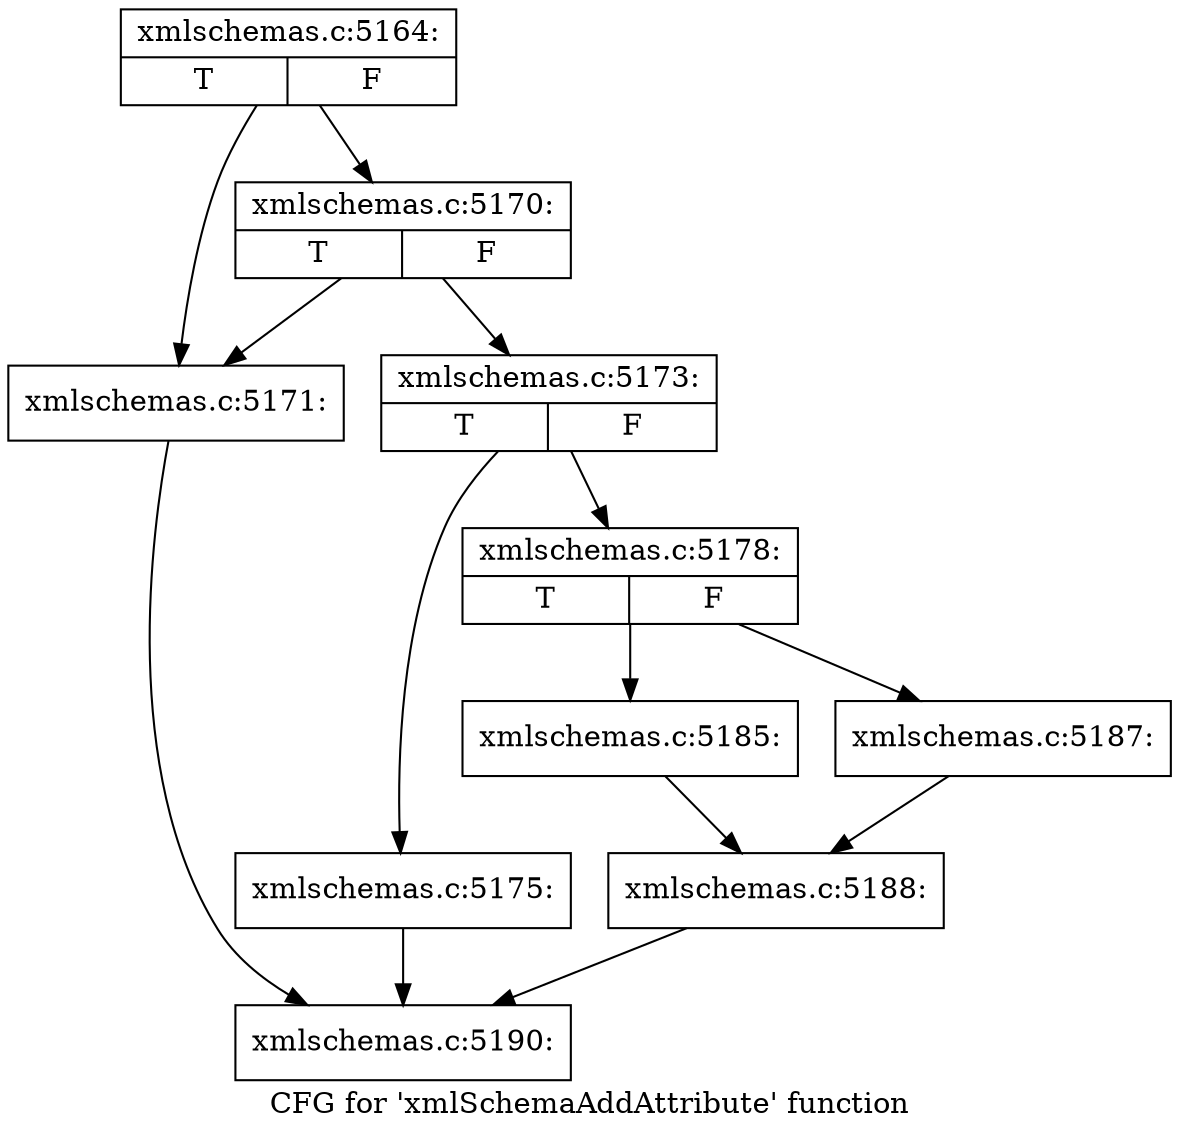 digraph "CFG for 'xmlSchemaAddAttribute' function" {
	label="CFG for 'xmlSchemaAddAttribute' function";

	Node0x4f32ae0 [shape=record,label="{xmlschemas.c:5164:|{<s0>T|<s1>F}}"];
	Node0x4f32ae0 -> Node0x4cc33c0;
	Node0x4f32ae0 -> Node0x4cc3460;
	Node0x4cc3460 [shape=record,label="{xmlschemas.c:5170:|{<s0>T|<s1>F}}"];
	Node0x4cc3460 -> Node0x4cc33c0;
	Node0x4cc3460 -> Node0x4cc3410;
	Node0x4cc33c0 [shape=record,label="{xmlschemas.c:5171:}"];
	Node0x4cc33c0 -> Node0x4cc1c00;
	Node0x4cc3410 [shape=record,label="{xmlschemas.c:5173:|{<s0>T|<s1>F}}"];
	Node0x4cc3410 -> Node0x4f3b2a0;
	Node0x4cc3410 -> Node0x4f3b2f0;
	Node0x4f3b2a0 [shape=record,label="{xmlschemas.c:5175:}"];
	Node0x4f3b2a0 -> Node0x4cc1c00;
	Node0x4f3b2f0 [shape=record,label="{xmlschemas.c:5178:|{<s0>T|<s1>F}}"];
	Node0x4f3b2f0 -> Node0x4f3c690;
	Node0x4f3b2f0 -> Node0x4f3c730;
	Node0x4f3c690 [shape=record,label="{xmlschemas.c:5185:}"];
	Node0x4f3c690 -> Node0x4f3c6e0;
	Node0x4f3c730 [shape=record,label="{xmlschemas.c:5187:}"];
	Node0x4f3c730 -> Node0x4f3c6e0;
	Node0x4f3c6e0 [shape=record,label="{xmlschemas.c:5188:}"];
	Node0x4f3c6e0 -> Node0x4cc1c00;
	Node0x4cc1c00 [shape=record,label="{xmlschemas.c:5190:}"];
}
